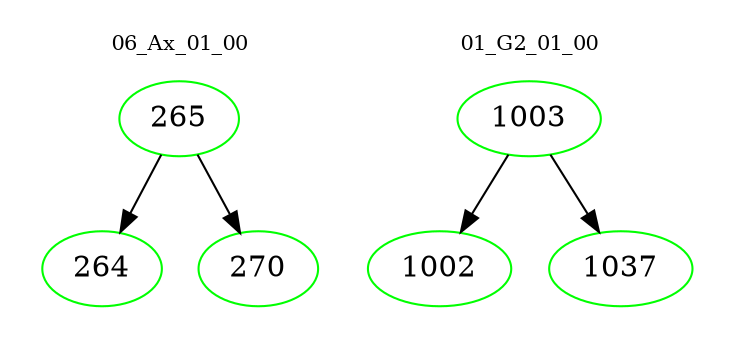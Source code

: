 digraph{
subgraph cluster_0 {
color = white
label = "06_Ax_01_00";
fontsize=10;
T0_265 [label="265", color="green"]
T0_265 -> T0_264 [color="black"]
T0_264 [label="264", color="green"]
T0_265 -> T0_270 [color="black"]
T0_270 [label="270", color="green"]
}
subgraph cluster_1 {
color = white
label = "01_G2_01_00";
fontsize=10;
T1_1003 [label="1003", color="green"]
T1_1003 -> T1_1002 [color="black"]
T1_1002 [label="1002", color="green"]
T1_1003 -> T1_1037 [color="black"]
T1_1037 [label="1037", color="green"]
}
}
